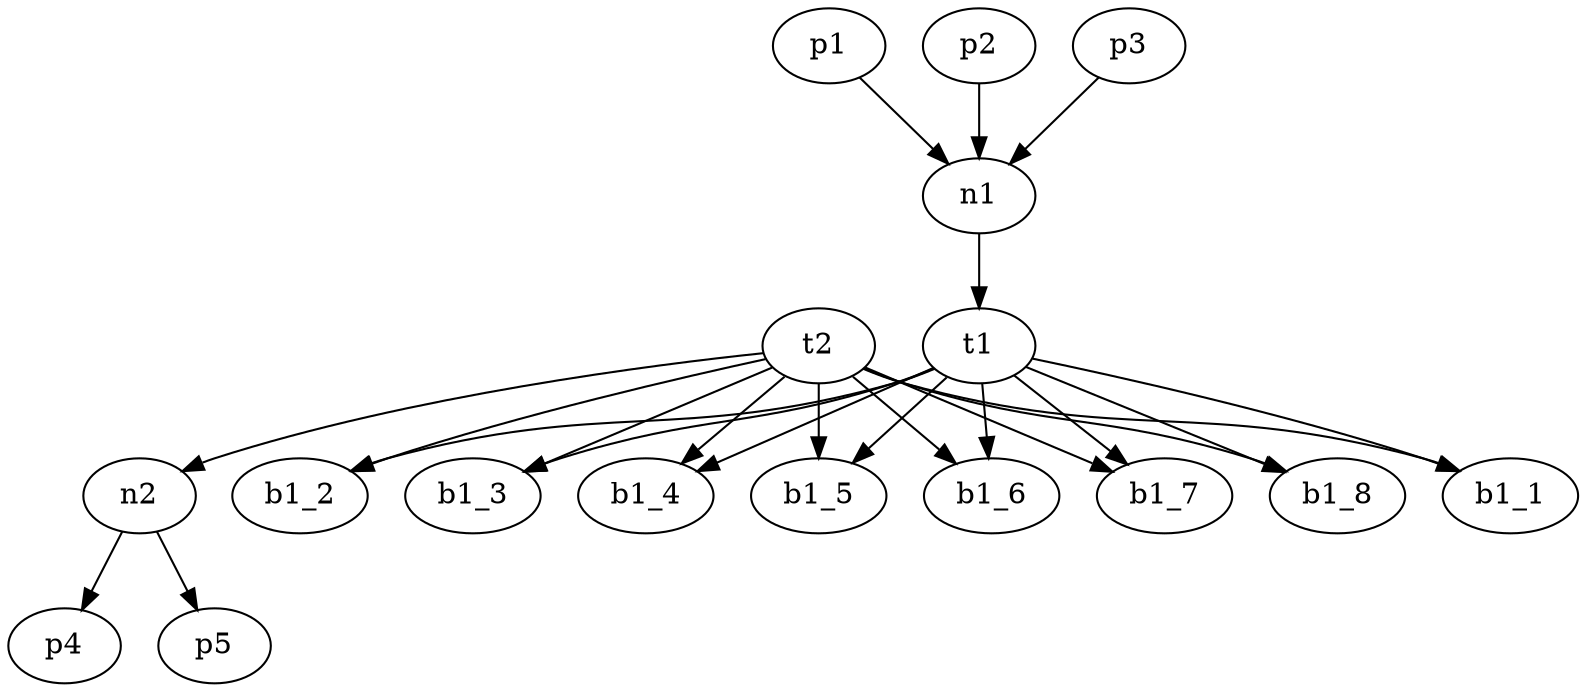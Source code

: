 digraph "" {
	p1 -> n1	[key=0,
		connection_id=c1,
		connection_ref="{'name': 'c1', 'ID': 'c1', 'entity': 'CHANNEL', 'params': {'data': {'channelWidth': 100, 'connectionSpacing': 1000}}, 'source': {'_\
component': 'p1', '_port': {'x': 100, 'y': 100, 'layer': 'FLOW', 'label': '1'}}, 'sinks': [{'_component': 'n1', '_port': {'x': 0, '\
y': 0, 'layer': 'FLOW', 'label': '1'}}], 'layer': {'_id': '0', 'name': 'FLOW_0', 'layertype': 'FLOW', 'group': '0', 'params': {'\
data': {}}}, '_paths': []}",
		sink_port="{'_component': 'n1', '_port': {'x': 0, 'y': 0, 'layer': 'FLOW', 'label': '1'}}",
		source_port="{'_component': 'p1', '_port': {'x': 100, 'y': 100, 'layer': 'FLOW', 'label': '1'}}"];
	p2 -> n1	[key=0,
		connection_id=c2,
		connection_ref="{'name': 'c2', 'ID': 'c2', 'entity': 'CHANNEL', 'params': {'data': {'channelWidth': 100, 'connectionSpacing': 1000}}, 'source': {'_\
component': 'p2', '_port': {'x': 100, 'y': 100, 'layer': 'FLOW', 'label': '1'}}, 'sinks': [{'_component': 'n1', '_port': {'x': 0, '\
y': 0, 'layer': 'FLOW', 'label': '1'}}], 'layer': {'_id': '0', 'name': 'FLOW_0', 'layertype': 'FLOW', 'group': '0', 'params': {'\
data': {}}}, '_paths': []}",
		sink_port="{'_component': 'n1', '_port': {'x': 0, 'y': 0, 'layer': 'FLOW', 'label': '1'}}",
		source_port="{'_component': 'p2', '_port': {'x': 100, 'y': 100, 'layer': 'FLOW', 'label': '1'}}"];
	p3 -> n1	[key=0,
		connection_id=c3,
		connection_ref="{'name': 'c3', 'ID': 'c3', 'entity': 'CHANNEL', 'params': {'data': {'channelWidth': 100, 'connectionSpacing': 1000}}, 'source': {'_\
component': 'p3', '_port': {'x': 100, 'y': 100, 'layer': 'FLOW', 'label': '1'}}, 'sinks': [{'_component': 'n1', '_port': {'x': 0, '\
y': 0, 'layer': 'FLOW', 'label': '1'}}], 'layer': {'_id': '0', 'name': 'FLOW_0', 'layertype': 'FLOW', 'group': '0', 'params': {'\
data': {}}}, '_paths': []}",
		sink_port="{'_component': 'n1', '_port': {'x': 0, 'y': 0, 'layer': 'FLOW', 'label': '1'}}",
		source_port="{'_component': 'p3', '_port': {'x': 100, 'y': 100, 'layer': 'FLOW', 'label': '1'}}"];
	n1 -> t1	[key=0,
		connection_id=c4,
		connection_ref="{'name': 'c4', 'ID': 'c4', 'entity': 'CHANNEL', 'params': {'data': {'channelWidth': 100, 'connectionSpacing': 1000}}, 'source': {'_\
component': 'n1', '_port': {'x': 0, 'y': 0, 'layer': 'FLOW', 'label': '1'}}, 'sinks': [{'_component': 't1', '_port': '1'}], 'layer': {'_\
id': '0', 'name': 'FLOW_0', 'layertype': 'FLOW', 'group': '0', 'params': {'data': {}}}, '_paths': []}",
		sink_port="{'_component': 't1', '_port': '1'}",
		source_port="{'_component': 'n1', '_port': {'x': 0, 'y': 0, 'layer': 'FLOW', 'label': '1'}}"];
	n2 -> p4	[key=0,
		connection_id=c22,
		connection_ref="{'name': 'c22', 'ID': 'c22', 'entity': 'CHANNEL', 'params': {'data': {'channelWidth': 100, 'connectionSpacing': 1000}}, 'source': {'_\
component': 'n2', '_port': {'x': 0, 'y': 0, 'layer': 'FLOW', 'label': '1'}}, 'sinks': [{'_component': 'p4', '_port': {'x': 100, '\
y': 100, 'layer': 'FLOW', 'label': '1'}}], 'layer': {'_id': '0', 'name': 'FLOW_0', 'layertype': 'FLOW', 'group': '0', 'params': {'\
data': {}}}, '_paths': []}",
		sink_port="{'_component': 'p4', '_port': {'x': 100, 'y': 100, 'layer': 'FLOW', 'label': '1'}}",
		source_port="{'_component': 'n2', '_port': {'x': 0, 'y': 0, 'layer': 'FLOW', 'label': '1'}}"];
	n2 -> p5	[key=0,
		connection_id=c23,
		connection_ref="{'name': 'c23', 'ID': 'c23', 'entity': 'CHANNEL', 'params': {'data': {'channelWidth': 100, 'connectionSpacing': 1000}}, 'source': {'_\
component': 'n2', '_port': {'x': 0, 'y': 0, 'layer': 'FLOW', 'label': '1'}}, 'sinks': [{'_component': 'p5', '_port': {'x': 100, '\
y': 100, 'layer': 'FLOW', 'label': '1'}}], 'layer': {'_id': '0', 'name': 'FLOW_0', 'layertype': 'FLOW', 'group': '0', 'params': {'\
data': {}}}, '_paths': []}",
		sink_port="{'_component': 'p5', '_port': {'x': 100, 'y': 100, 'layer': 'FLOW', 'label': '1'}}",
		source_port="{'_component': 'n2', '_port': {'x': 0, 'y': 0, 'layer': 'FLOW', 'label': '1'}}"];
	t1 -> b1_1	[key=0,
		connection_id=c5,
		connection_ref="{'name': 'c5', 'ID': 'c5', 'entity': 'CHANNEL', 'params': {'data': {'channelWidth': 100, 'connectionSpacing': 1000}}, 'source': {'_\
component': 't1', '_port': '2'}, 'sinks': [{'_component': 'b1_1', '_port': \"{'x': 0, 'y': 150, 'layer': 'FLOW', 'label': '1'}\"}], '\
layer': {'_id': '0', 'name': 'FLOW_0', 'layertype': 'FLOW', 'group': '0', 'params': {'data': {}}}, '_paths': []}",
		sink_port="{'_component': 'b1_1', '_port': \"{'x': 0, 'y': 150, 'layer': 'FLOW', 'label': '1'}\"}",
		source_port="{'_component': 't1', '_port': '2'}"];
	t1 -> b1_2	[key=0,
		connection_id=c6,
		connection_ref="{'name': 'c6', 'ID': 'c6', 'entity': 'CHANNEL', 'params': {'data': {'channelWidth': 100, 'connectionSpacing': 1000}}, 'source': {'_\
component': 't1', '_port': '3'}, 'sinks': [{'_component': 'b1_2', '_port': \"{'x': 0, 'y': 150, 'layer': 'FLOW', 'label': '1'}\"}], '\
layer': {'_id': '0', 'name': 'FLOW_0', 'layertype': 'FLOW', 'group': '0', 'params': {'data': {}}}, '_paths': []}",
		sink_port="{'_component': 'b1_2', '_port': \"{'x': 0, 'y': 150, 'layer': 'FLOW', 'label': '1'}\"}",
		source_port="{'_component': 't1', '_port': '3'}"];
	t1 -> b1_3	[key=0,
		connection_id=c7,
		connection_ref="{'name': 'c7', 'ID': 'c7', 'entity': 'CHANNEL', 'params': {'data': {'channelWidth': 100, 'connectionSpacing': 1000}}, 'source': {'_\
component': 't1', '_port': '4'}, 'sinks': [{'_component': 'b1_3', '_port': \"{'x': 0, 'y': 150, 'layer': 'FLOW', 'label': '1'}\"}], '\
layer': {'_id': '0', 'name': 'FLOW_0', 'layertype': 'FLOW', 'group': '0', 'params': {'data': {}}}, '_paths': []}",
		sink_port="{'_component': 'b1_3', '_port': \"{'x': 0, 'y': 150, 'layer': 'FLOW', 'label': '1'}\"}",
		source_port="{'_component': 't1', '_port': '4'}"];
	t1 -> b1_4	[key=0,
		connection_id=c8,
		connection_ref="{'name': 'c8', 'ID': 'c8', 'entity': 'CHANNEL', 'params': {'data': {'channelWidth': 100, 'connectionSpacing': 1000}}, 'source': {'_\
component': 't1', '_port': '5'}, 'sinks': [{'_component': 'b1_4', '_port': \"{'x': 0, 'y': 150, 'layer': 'FLOW', 'label': '1'}\"}], '\
layer': {'_id': '0', 'name': 'FLOW_0', 'layertype': 'FLOW', 'group': '0', 'params': {'data': {}}}, '_paths': []}",
		sink_port="{'_component': 'b1_4', '_port': \"{'x': 0, 'y': 150, 'layer': 'FLOW', 'label': '1'}\"}",
		source_port="{'_component': 't1', '_port': '5'}"];
	t1 -> b1_5	[key=0,
		connection_id=c9,
		connection_ref="{'name': 'c9', 'ID': 'c9', 'entity': 'CHANNEL', 'params': {'data': {'channelWidth': 100, 'connectionSpacing': 1000}}, 'source': {'_\
component': 't1', '_port': '6'}, 'sinks': [{'_component': 'b1_5', '_port': \"{'x': 0, 'y': 150, 'layer': 'FLOW', 'label': '1'}\"}], '\
layer': {'_id': '0', 'name': 'FLOW_0', 'layertype': 'FLOW', 'group': '0', 'params': {'data': {}}}, '_paths': []}",
		sink_port="{'_component': 'b1_5', '_port': \"{'x': 0, 'y': 150, 'layer': 'FLOW', 'label': '1'}\"}",
		source_port="{'_component': 't1', '_port': '6'}"];
	t1 -> b1_6	[key=0,
		connection_id=c10,
		connection_ref="{'name': 'c10', 'ID': 'c10', 'entity': 'CHANNEL', 'params': {'data': {'channelWidth': 100, 'connectionSpacing': 1000}}, 'source': {'_\
component': 't1', '_port': '7'}, 'sinks': [{'_component': 'b1_6', '_port': \"{'x': 0, 'y': 150, 'layer': 'FLOW', 'label': '1'}\"}], '\
layer': {'_id': '0', 'name': 'FLOW_0', 'layertype': 'FLOW', 'group': '0', 'params': {'data': {}}}, '_paths': []}",
		sink_port="{'_component': 'b1_6', '_port': \"{'x': 0, 'y': 150, 'layer': 'FLOW', 'label': '1'}\"}",
		source_port="{'_component': 't1', '_port': '7'}"];
	t1 -> b1_7	[key=0,
		connection_id=c11,
		connection_ref="{'name': 'c11', 'ID': 'c11', 'entity': 'CHANNEL', 'params': {'data': {'channelWidth': 100, 'connectionSpacing': 1000}}, 'source': {'_\
component': 't1', '_port': '8'}, 'sinks': [{'_component': 'b1_7', '_port': \"{'x': 0, 'y': 150, 'layer': 'FLOW', 'label': '1'}\"}], '\
layer': {'_id': '0', 'name': 'FLOW_0', 'layertype': 'FLOW', 'group': '0', 'params': {'data': {}}}, '_paths': []}",
		sink_port="{'_component': 'b1_7', '_port': \"{'x': 0, 'y': 150, 'layer': 'FLOW', 'label': '1'}\"}",
		source_port="{'_component': 't1', '_port': '8'}"];
	t1 -> b1_8	[key=0,
		connection_id=c12,
		connection_ref="{'name': 'c12', 'ID': 'c12', 'entity': 'CHANNEL', 'params': {'data': {'channelWidth': 100, 'connectionSpacing': 1000}}, 'source': {'_\
component': 't1', '_port': '9'}, 'sinks': [{'_component': 'b1_8', '_port': \"{'x': 0, 'y': 150, 'layer': 'FLOW', 'label': '1'}\"}], '\
layer': {'_id': '0', 'name': 'FLOW_0', 'layertype': 'FLOW', 'group': '0', 'params': {'data': {}}}, '_paths': []}",
		sink_port="{'_component': 'b1_8', '_port': \"{'x': 0, 'y': 150, 'layer': 'FLOW', 'label': '1'}\"}",
		source_port="{'_component': 't1', '_port': '9'}"];
	t2 -> n2	[key=0,
		connection_id=c21,
		connection_ref="{'name': 'c21', 'ID': 'c21', 'entity': 'CHANNEL', 'params': {'data': {'channelWidth': 100, 'connectionSpacing': 1000}}, 'source': {'_\
component': 't2', '_port': '1'}, 'sinks': [{'_component': 'n2', '_port': {'x': 0, 'y': 0, 'layer': 'FLOW', 'label': '1'}}], 'layer': {'_\
id': '0', 'name': 'FLOW_0', 'layertype': 'FLOW', 'group': '0', 'params': {'data': {}}}, '_paths': []}",
		sink_port="{'_component': 'n2', '_port': {'x': 0, 'y': 0, 'layer': 'FLOW', 'label': '1'}}",
		source_port="{'_component': 't2', '_port': '1'}"];
	t2 -> b1_1	[key=0,
		connection_id=c13,
		connection_ref="{'name': 'c13', 'ID': 'c13', 'entity': 'CHANNEL', 'params': {'data': {'channelWidth': 100, 'connectionSpacing': 1000}}, 'source': {'_\
component': 't2', '_port': '9'}, 'sinks': [{'_component': 'b1_1', '_port': \"{'x': 0, 'y': 150, 'layer': 'FLOW', 'label': '1'}\"}], '\
layer': {'_id': '0', 'name': 'FLOW_0', 'layertype': 'FLOW', 'group': '0', 'params': {'data': {}}}, '_paths': []}",
		sink_port="{'_component': 'b1_1', '_port': \"{'x': 0, 'y': 150, 'layer': 'FLOW', 'label': '1'}\"}",
		source_port="{'_component': 't2', '_port': '9'}"];
	t2 -> b1_2	[key=0,
		connection_id=c14,
		connection_ref="{'name': 'c14', 'ID': 'c14', 'entity': 'CHANNEL', 'params': {'data': {'channelWidth': 100, 'connectionSpacing': 1000}}, 'source': {'_\
component': 't2', '_port': '8'}, 'sinks': [{'_component': 'b1_2', '_port': \"{'x': 0, 'y': 150, 'layer': 'FLOW', 'label': '1'}\"}], '\
layer': {'_id': '0', 'name': 'FLOW_0', 'layertype': 'FLOW', 'group': '0', 'params': {'data': {}}}, '_paths': []}",
		sink_port="{'_component': 'b1_2', '_port': \"{'x': 0, 'y': 150, 'layer': 'FLOW', 'label': '1'}\"}",
		source_port="{'_component': 't2', '_port': '8'}"];
	t2 -> b1_3	[key=0,
		connection_id=c15,
		connection_ref="{'name': 'c15', 'ID': 'c15', 'entity': 'CHANNEL', 'params': {'data': {'channelWidth': 100, 'connectionSpacing': 1000}}, 'source': {'_\
component': 't2', '_port': '7'}, 'sinks': [{'_component': 'b1_3', '_port': \"{'x': 0, 'y': 150, 'layer': 'FLOW', 'label': '1'}\"}], '\
layer': {'_id': '0', 'name': 'FLOW_0', 'layertype': 'FLOW', 'group': '0', 'params': {'data': {}}}, '_paths': []}",
		sink_port="{'_component': 'b1_3', '_port': \"{'x': 0, 'y': 150, 'layer': 'FLOW', 'label': '1'}\"}",
		source_port="{'_component': 't2', '_port': '7'}"];
	t2 -> b1_4	[key=0,
		connection_id=c16,
		connection_ref="{'name': 'c16', 'ID': 'c16', 'entity': 'CHANNEL', 'params': {'data': {'channelWidth': 100, 'connectionSpacing': 1000}}, 'source': {'_\
component': 't2', '_port': '6'}, 'sinks': [{'_component': 'b1_4', '_port': \"{'x': 0, 'y': 150, 'layer': 'FLOW', 'label': '1'}\"}], '\
layer': {'_id': '0', 'name': 'FLOW_0', 'layertype': 'FLOW', 'group': '0', 'params': {'data': {}}}, '_paths': []}",
		sink_port="{'_component': 'b1_4', '_port': \"{'x': 0, 'y': 150, 'layer': 'FLOW', 'label': '1'}\"}",
		source_port="{'_component': 't2', '_port': '6'}"];
	t2 -> b1_5	[key=0,
		connection_id=c17,
		connection_ref="{'name': 'c17', 'ID': 'c17', 'entity': 'CHANNEL', 'params': {'data': {'channelWidth': 100, 'connectionSpacing': 1000}}, 'source': {'_\
component': 't2', '_port': '5'}, 'sinks': [{'_component': 'b1_5', '_port': \"{'x': 0, 'y': 150, 'layer': 'FLOW', 'label': '1'}\"}], '\
layer': {'_id': '0', 'name': 'FLOW_0', 'layertype': 'FLOW', 'group': '0', 'params': {'data': {}}}, '_paths': []}",
		sink_port="{'_component': 'b1_5', '_port': \"{'x': 0, 'y': 150, 'layer': 'FLOW', 'label': '1'}\"}",
		source_port="{'_component': 't2', '_port': '5'}"];
	t2 -> b1_6	[key=0,
		connection_id=c18,
		connection_ref="{'name': 'c18', 'ID': 'c18', 'entity': 'CHANNEL', 'params': {'data': {'channelWidth': 100, 'connectionSpacing': 1000}}, 'source': {'_\
component': 't2', '_port': '4'}, 'sinks': [{'_component': 'b1_6', '_port': \"{'x': 0, 'y': 150, 'layer': 'FLOW', 'label': '1'}\"}], '\
layer': {'_id': '0', 'name': 'FLOW_0', 'layertype': 'FLOW', 'group': '0', 'params': {'data': {}}}, '_paths': []}",
		sink_port="{'_component': 'b1_6', '_port': \"{'x': 0, 'y': 150, 'layer': 'FLOW', 'label': '1'}\"}",
		source_port="{'_component': 't2', '_port': '4'}"];
	t2 -> b1_7	[key=0,
		connection_id=c19,
		connection_ref="{'name': 'c19', 'ID': 'c19', 'entity': 'CHANNEL', 'params': {'data': {'channelWidth': 100, 'connectionSpacing': 1000}}, 'source': {'_\
component': 't2', '_port': '3'}, 'sinks': [{'_component': 'b1_7', '_port': \"{'x': 0, 'y': 150, 'layer': 'FLOW', 'label': '1'}\"}], '\
layer': {'_id': '0', 'name': 'FLOW_0', 'layertype': 'FLOW', 'group': '0', 'params': {'data': {}}}, '_paths': []}",
		sink_port="{'_component': 'b1_7', '_port': \"{'x': 0, 'y': 150, 'layer': 'FLOW', 'label': '1'}\"}",
		source_port="{'_component': 't2', '_port': '3'}"];
	t2 -> b1_8	[key=0,
		connection_id=c20,
		connection_ref="{'name': 'c20', 'ID': 'c20', 'entity': 'CHANNEL', 'params': {'data': {'channelWidth': 100, 'connectionSpacing': 1000}}, 'source': {'_\
component': 't2', '_port': '2'}, 'sinks': [{'_component': 'b1_8', '_port': \"{'x': 0, 'y': 150, 'layer': 'FLOW', 'label': '1'}\"}], '\
layer': {'_id': '0', 'name': 'FLOW_0', 'layertype': 'FLOW', 'group': '0', 'params': {'data': {}}}, '_paths': []}",
		sink_port="{'_component': 'b1_8', '_port': \"{'x': 0, 'y': 150, 'layer': 'FLOW', 'label': '1'}\"}",
		source_port="{'_component': 't2', '_port': '2'}"];
}
